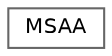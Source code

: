 digraph "Graphical Class Hierarchy"
{
 // LATEX_PDF_SIZE
  bgcolor="transparent";
  edge [fontname=Helvetica,fontsize=10,labelfontname=Helvetica,labelfontsize=10];
  node [fontname=Helvetica,fontsize=10,shape=box,height=0.2,width=0.4];
  rankdir="LR";
  Node0 [id="Node000000",label="MSAA",height=0.2,width=0.4,color="grey40", fillcolor="white", style="filled",URL="$structMSAA.html",tooltip="A structure to handle Multi-Sample Anti-Aliasing (MSAA) framebuffers."];
}
